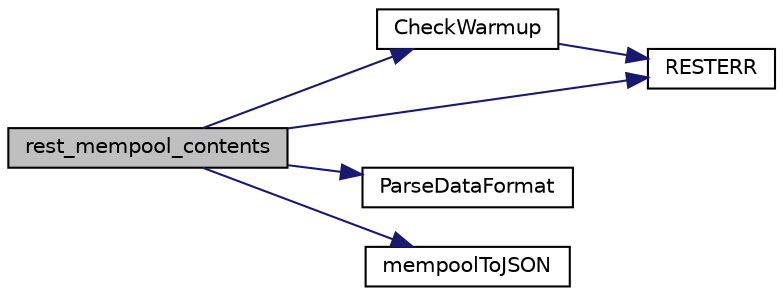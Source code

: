 digraph "rest_mempool_contents"
{
  edge [fontname="Helvetica",fontsize="10",labelfontname="Helvetica",labelfontsize="10"];
  node [fontname="Helvetica",fontsize="10",shape=record];
  rankdir="LR";
  Node305 [label="rest_mempool_contents",height=0.2,width=0.4,color="black", fillcolor="grey75", style="filled", fontcolor="black"];
  Node305 -> Node306 [color="midnightblue",fontsize="10",style="solid",fontname="Helvetica"];
  Node306 [label="CheckWarmup",height=0.2,width=0.4,color="black", fillcolor="white", style="filled",URL="$d8/d04/rest_8cpp.html#ad0cad01e914619a3484f77350145e895"];
  Node306 -> Node307 [color="midnightblue",fontsize="10",style="solid",fontname="Helvetica"];
  Node307 [label="RESTERR",height=0.2,width=0.4,color="black", fillcolor="white", style="filled",URL="$d8/d04/rest_8cpp.html#a980beb0eaf6b96bc1c2e7e129e7bc587"];
  Node305 -> Node308 [color="midnightblue",fontsize="10",style="solid",fontname="Helvetica"];
  Node308 [label="ParseDataFormat",height=0.2,width=0.4,color="black", fillcolor="white", style="filled",URL="$d8/d04/rest_8cpp.html#a3c33a8e9bf6ea85c338bd53e4ca6e894"];
  Node305 -> Node309 [color="midnightblue",fontsize="10",style="solid",fontname="Helvetica"];
  Node309 [label="mempoolToJSON",height=0.2,width=0.4,color="black", fillcolor="white", style="filled",URL="$d8/d04/rest_8cpp.html#a3b8a8939a31de29ceb0ea581341eeb92"];
  Node305 -> Node307 [color="midnightblue",fontsize="10",style="solid",fontname="Helvetica"];
}
